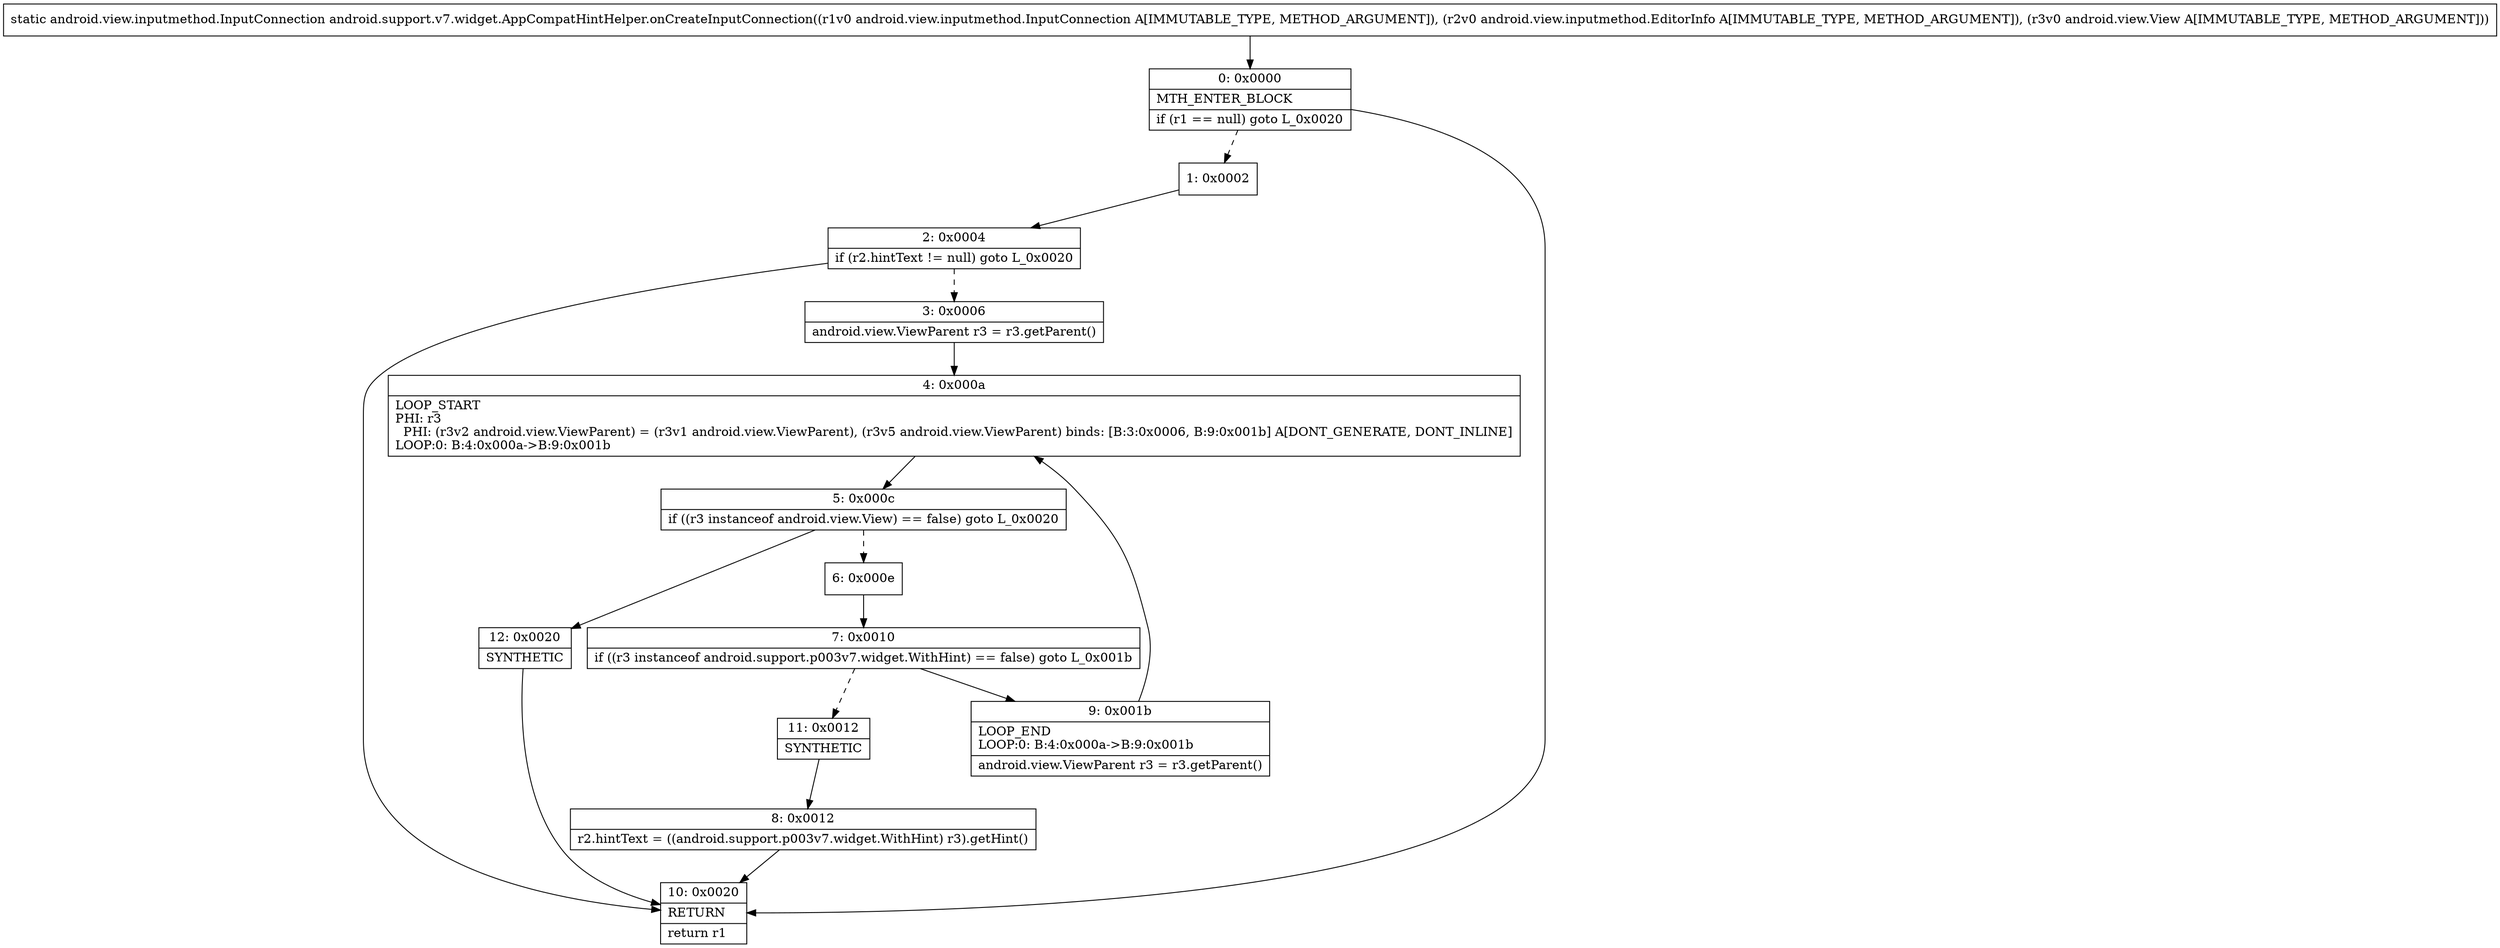 digraph "CFG forandroid.support.v7.widget.AppCompatHintHelper.onCreateInputConnection(Landroid\/view\/inputmethod\/InputConnection;Landroid\/view\/inputmethod\/EditorInfo;Landroid\/view\/View;)Landroid\/view\/inputmethod\/InputConnection;" {
Node_0 [shape=record,label="{0\:\ 0x0000|MTH_ENTER_BLOCK\l|if (r1 == null) goto L_0x0020\l}"];
Node_1 [shape=record,label="{1\:\ 0x0002}"];
Node_2 [shape=record,label="{2\:\ 0x0004|if (r2.hintText != null) goto L_0x0020\l}"];
Node_3 [shape=record,label="{3\:\ 0x0006|android.view.ViewParent r3 = r3.getParent()\l}"];
Node_4 [shape=record,label="{4\:\ 0x000a|LOOP_START\lPHI: r3 \l  PHI: (r3v2 android.view.ViewParent) = (r3v1 android.view.ViewParent), (r3v5 android.view.ViewParent) binds: [B:3:0x0006, B:9:0x001b] A[DONT_GENERATE, DONT_INLINE]\lLOOP:0: B:4:0x000a\-\>B:9:0x001b\l}"];
Node_5 [shape=record,label="{5\:\ 0x000c|if ((r3 instanceof android.view.View) == false) goto L_0x0020\l}"];
Node_6 [shape=record,label="{6\:\ 0x000e}"];
Node_7 [shape=record,label="{7\:\ 0x0010|if ((r3 instanceof android.support.p003v7.widget.WithHint) == false) goto L_0x001b\l}"];
Node_8 [shape=record,label="{8\:\ 0x0012|r2.hintText = ((android.support.p003v7.widget.WithHint) r3).getHint()\l}"];
Node_9 [shape=record,label="{9\:\ 0x001b|LOOP_END\lLOOP:0: B:4:0x000a\-\>B:9:0x001b\l|android.view.ViewParent r3 = r3.getParent()\l}"];
Node_10 [shape=record,label="{10\:\ 0x0020|RETURN\l|return r1\l}"];
Node_11 [shape=record,label="{11\:\ 0x0012|SYNTHETIC\l}"];
Node_12 [shape=record,label="{12\:\ 0x0020|SYNTHETIC\l}"];
MethodNode[shape=record,label="{static android.view.inputmethod.InputConnection android.support.v7.widget.AppCompatHintHelper.onCreateInputConnection((r1v0 android.view.inputmethod.InputConnection A[IMMUTABLE_TYPE, METHOD_ARGUMENT]), (r2v0 android.view.inputmethod.EditorInfo A[IMMUTABLE_TYPE, METHOD_ARGUMENT]), (r3v0 android.view.View A[IMMUTABLE_TYPE, METHOD_ARGUMENT])) }"];
MethodNode -> Node_0;
Node_0 -> Node_1[style=dashed];
Node_0 -> Node_10;
Node_1 -> Node_2;
Node_2 -> Node_3[style=dashed];
Node_2 -> Node_10;
Node_3 -> Node_4;
Node_4 -> Node_5;
Node_5 -> Node_6[style=dashed];
Node_5 -> Node_12;
Node_6 -> Node_7;
Node_7 -> Node_9;
Node_7 -> Node_11[style=dashed];
Node_8 -> Node_10;
Node_9 -> Node_4;
Node_11 -> Node_8;
Node_12 -> Node_10;
}


